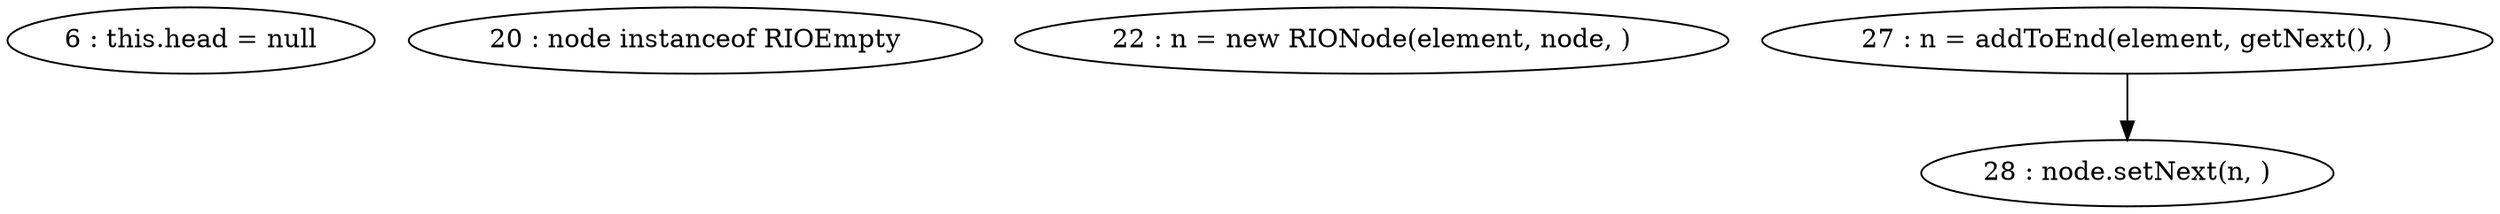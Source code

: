 digraph G {
"6 : this.head = null"
"20 : node instanceof RIOEmpty"
"22 : n = new RIONode(element, node, )"
"27 : n = addToEnd(element, getNext(), )"
"27 : n = addToEnd(element, getNext(), )" -> "28 : node.setNext(n, )"
"28 : node.setNext(n, )"
}